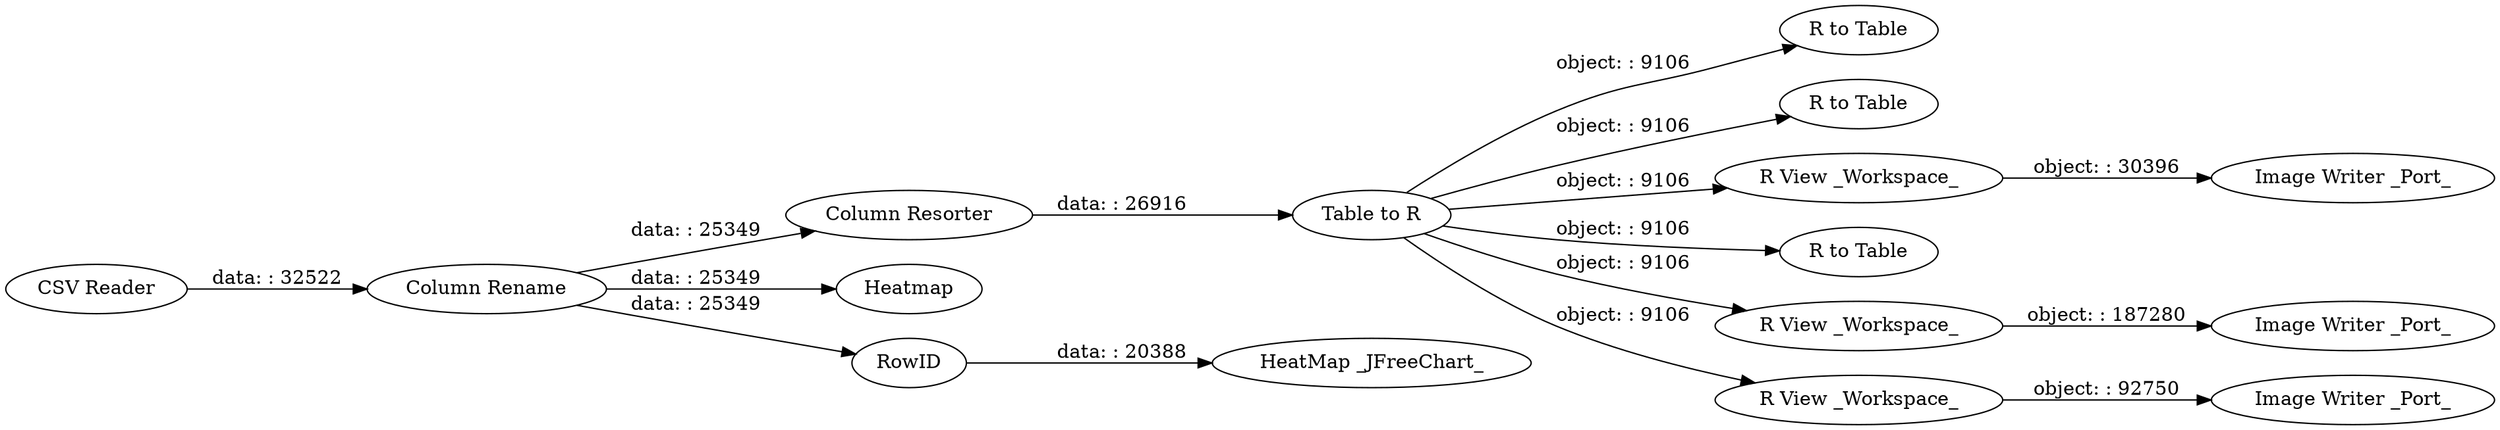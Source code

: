 digraph {
	"-242676735513578595_3" [label="HeatMap _JFreeChart_"]
	"-242676735513578595_192" [label="Column Rename"]
	"-242676735513578595_172" [label="R to Table"]
	"-242676735513578595_173" [label="R to Table"]
	"-242676735513578595_188" [label="R View _Workspace_"]
	"-242676735513578595_169" [label="Column Resorter"]
	"-242676735513578595_4" [label=Heatmap]
	"-242676735513578595_170" [label="R to Table"]
	"-242676735513578595_167" [label="Table to R"]
	"-242676735513578595_193" [label="Image Writer _Port_"]
	"-242676735513578595_191" [label="CSV Reader"]
	"-242676735513578595_131" [label="R View _Workspace_"]
	"-242676735513578595_194" [label="Image Writer _Port_"]
	"-242676735513578595_168" [label=RowID]
	"-242676735513578595_189" [label="Image Writer _Port_"]
	"-242676735513578595_185" [label="R View _Workspace_"]
	"-242676735513578595_167" -> "-242676735513578595_170" [label="object: : 9106"]
	"-242676735513578595_167" -> "-242676735513578595_185" [label="object: : 9106"]
	"-242676735513578595_131" -> "-242676735513578595_189" [label="object: : 187280"]
	"-242676735513578595_167" -> "-242676735513578595_131" [label="object: : 9106"]
	"-242676735513578595_167" -> "-242676735513578595_172" [label="object: : 9106"]
	"-242676735513578595_192" -> "-242676735513578595_168" [label="data: : 25349"]
	"-242676735513578595_192" -> "-242676735513578595_4" [label="data: : 25349"]
	"-242676735513578595_169" -> "-242676735513578595_167" [label="data: : 26916"]
	"-242676735513578595_167" -> "-242676735513578595_173" [label="object: : 9106"]
	"-242676735513578595_167" -> "-242676735513578595_188" [label="object: : 9106"]
	"-242676735513578595_185" -> "-242676735513578595_193" [label="object: : 92750"]
	"-242676735513578595_188" -> "-242676735513578595_194" [label="object: : 30396"]
	"-242676735513578595_192" -> "-242676735513578595_169" [label="data: : 25349"]
	"-242676735513578595_168" -> "-242676735513578595_3" [label="data: : 20388"]
	"-242676735513578595_191" -> "-242676735513578595_192" [label="data: : 32522"]
	rankdir=LR
}
